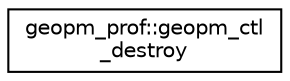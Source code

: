 digraph "Graphical Class Hierarchy"
{
 // LATEX_PDF_SIZE
  edge [fontname="Helvetica",fontsize="10",labelfontname="Helvetica",labelfontsize="10"];
  node [fontname="Helvetica",fontsize="10",shape=record];
  rankdir="LR";
  Node0 [label="geopm_prof::geopm_ctl\l_destroy",height=0.2,width=0.4,color="black", fillcolor="white", style="filled",URL="$interfacegeopm__prof_1_1geopm__ctl__destroy.html",tooltip="Fortran interface to geopm_ctl_destroy  C function."];
}
